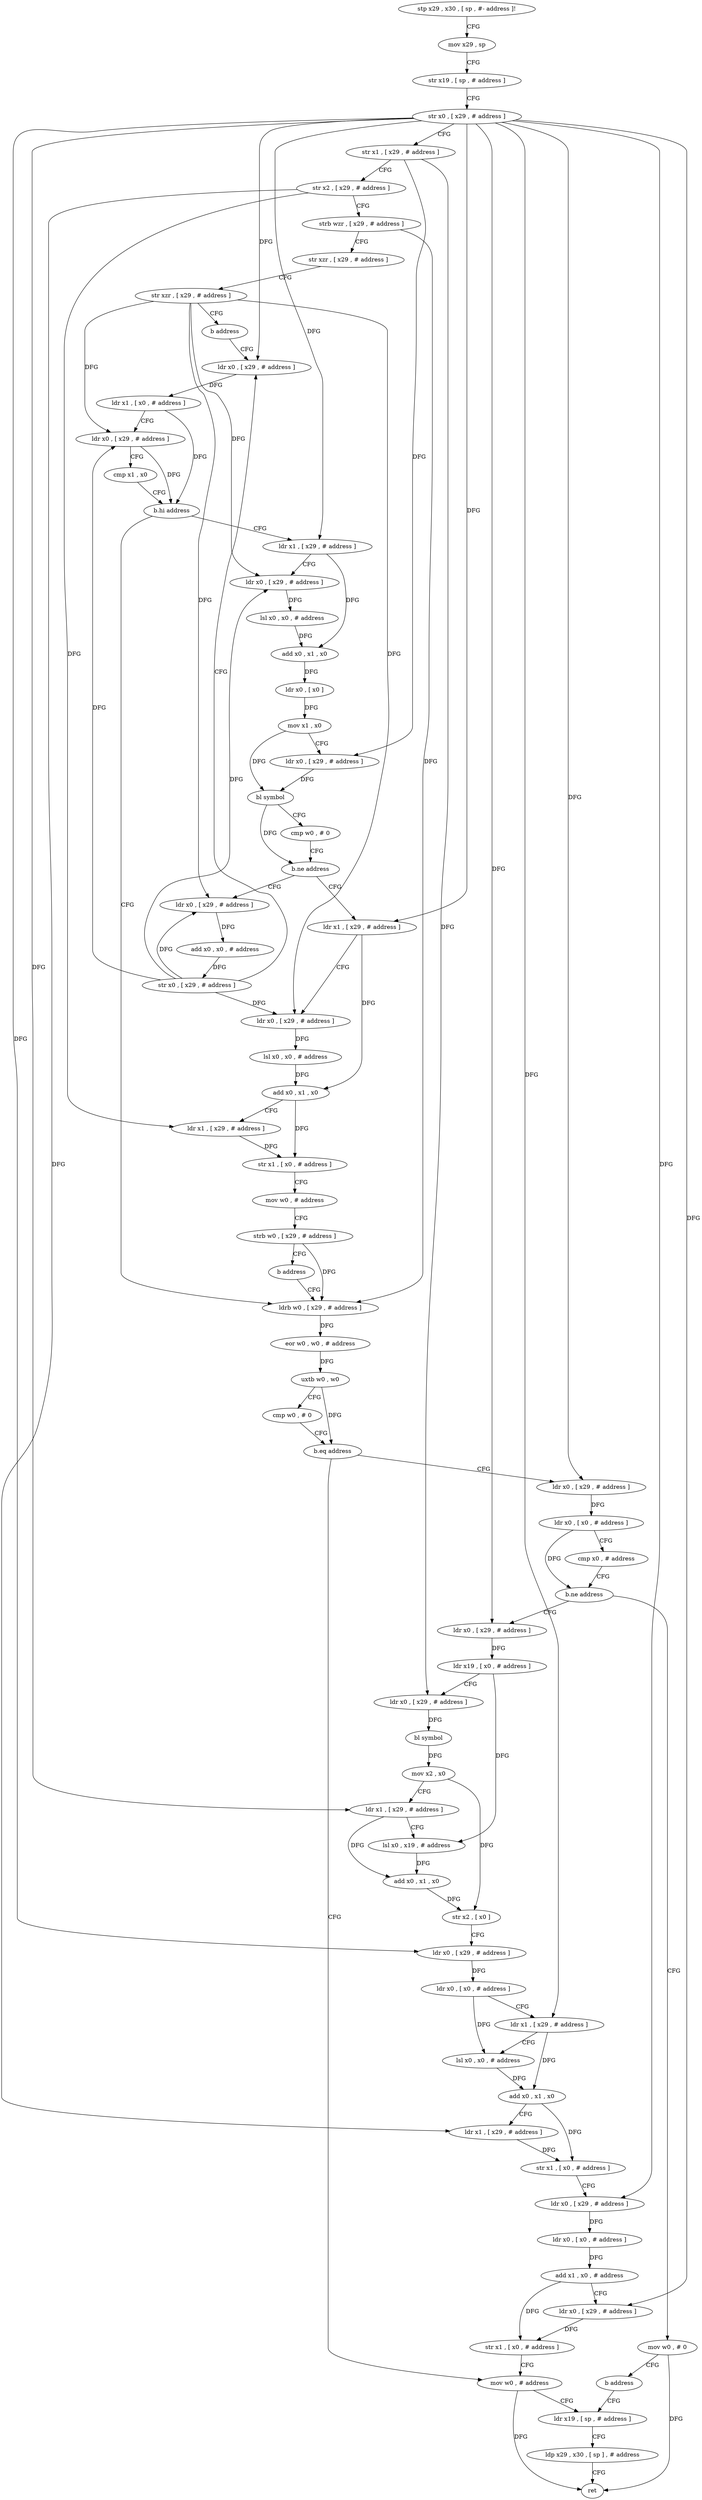 digraph "func" {
"184264" [label = "stp x29 , x30 , [ sp , #- address ]!" ]
"184268" [label = "mov x29 , sp" ]
"184272" [label = "str x19 , [ sp , # address ]" ]
"184276" [label = "str x0 , [ x29 , # address ]" ]
"184280" [label = "str x1 , [ x29 , # address ]" ]
"184284" [label = "str x2 , [ x29 , # address ]" ]
"184288" [label = "strb wzr , [ x29 , # address ]" ]
"184292" [label = "str xzr , [ x29 , # address ]" ]
"184296" [label = "str xzr , [ x29 , # address ]" ]
"184300" [label = "b address" ]
"184392" [label = "ldr x0 , [ x29 , # address ]" ]
"184396" [label = "ldr x1 , [ x0 , # address ]" ]
"184400" [label = "ldr x0 , [ x29 , # address ]" ]
"184404" [label = "cmp x1 , x0" ]
"184408" [label = "b.hi address" ]
"184304" [label = "ldr x1 , [ x29 , # address ]" ]
"184412" [label = "ldrb w0 , [ x29 , # address ]" ]
"184308" [label = "ldr x0 , [ x29 , # address ]" ]
"184312" [label = "lsl x0 , x0 , # address" ]
"184316" [label = "add x0 , x1 , x0" ]
"184320" [label = "ldr x0 , [ x0 ]" ]
"184324" [label = "mov x1 , x0" ]
"184328" [label = "ldr x0 , [ x29 , # address ]" ]
"184332" [label = "bl symbol" ]
"184336" [label = "cmp w0 , # 0" ]
"184340" [label = "b.ne address" ]
"184380" [label = "ldr x0 , [ x29 , # address ]" ]
"184344" [label = "ldr x1 , [ x29 , # address ]" ]
"184416" [label = "eor w0 , w0 , # address" ]
"184420" [label = "uxtb w0 , w0" ]
"184424" [label = "cmp w0 , # 0" ]
"184428" [label = "b.eq address" ]
"184540" [label = "mov w0 , # address" ]
"184432" [label = "ldr x0 , [ x29 , # address ]" ]
"184384" [label = "add x0 , x0 , # address" ]
"184388" [label = "str x0 , [ x29 , # address ]" ]
"184348" [label = "ldr x0 , [ x29 , # address ]" ]
"184352" [label = "lsl x0 , x0 , # address" ]
"184356" [label = "add x0 , x1 , x0" ]
"184360" [label = "ldr x1 , [ x29 , # address ]" ]
"184364" [label = "str x1 , [ x0 , # address ]" ]
"184368" [label = "mov w0 , # address" ]
"184372" [label = "strb w0 , [ x29 , # address ]" ]
"184376" [label = "b address" ]
"184544" [label = "ldr x19 , [ sp , # address ]" ]
"184436" [label = "ldr x0 , [ x0 , # address ]" ]
"184440" [label = "cmp x0 , # address" ]
"184444" [label = "b.ne address" ]
"184456" [label = "ldr x0 , [ x29 , # address ]" ]
"184448" [label = "mov w0 , # 0" ]
"184460" [label = "ldr x19 , [ x0 , # address ]" ]
"184464" [label = "ldr x0 , [ x29 , # address ]" ]
"184468" [label = "bl symbol" ]
"184472" [label = "mov x2 , x0" ]
"184476" [label = "ldr x1 , [ x29 , # address ]" ]
"184480" [label = "lsl x0 , x19 , # address" ]
"184484" [label = "add x0 , x1 , x0" ]
"184488" [label = "str x2 , [ x0 ]" ]
"184492" [label = "ldr x0 , [ x29 , # address ]" ]
"184496" [label = "ldr x0 , [ x0 , # address ]" ]
"184500" [label = "ldr x1 , [ x29 , # address ]" ]
"184504" [label = "lsl x0 , x0 , # address" ]
"184508" [label = "add x0 , x1 , x0" ]
"184512" [label = "ldr x1 , [ x29 , # address ]" ]
"184516" [label = "str x1 , [ x0 , # address ]" ]
"184520" [label = "ldr x0 , [ x29 , # address ]" ]
"184524" [label = "ldr x0 , [ x0 , # address ]" ]
"184528" [label = "add x1 , x0 , # address" ]
"184532" [label = "ldr x0 , [ x29 , # address ]" ]
"184536" [label = "str x1 , [ x0 , # address ]" ]
"184452" [label = "b address" ]
"184548" [label = "ldp x29 , x30 , [ sp ] , # address" ]
"184552" [label = "ret" ]
"184264" -> "184268" [ label = "CFG" ]
"184268" -> "184272" [ label = "CFG" ]
"184272" -> "184276" [ label = "CFG" ]
"184276" -> "184280" [ label = "CFG" ]
"184276" -> "184392" [ label = "DFG" ]
"184276" -> "184304" [ label = "DFG" ]
"184276" -> "184344" [ label = "DFG" ]
"184276" -> "184432" [ label = "DFG" ]
"184276" -> "184456" [ label = "DFG" ]
"184276" -> "184476" [ label = "DFG" ]
"184276" -> "184492" [ label = "DFG" ]
"184276" -> "184500" [ label = "DFG" ]
"184276" -> "184520" [ label = "DFG" ]
"184276" -> "184532" [ label = "DFG" ]
"184280" -> "184284" [ label = "CFG" ]
"184280" -> "184328" [ label = "DFG" ]
"184280" -> "184464" [ label = "DFG" ]
"184284" -> "184288" [ label = "CFG" ]
"184284" -> "184360" [ label = "DFG" ]
"184284" -> "184512" [ label = "DFG" ]
"184288" -> "184292" [ label = "CFG" ]
"184288" -> "184412" [ label = "DFG" ]
"184292" -> "184296" [ label = "CFG" ]
"184296" -> "184300" [ label = "CFG" ]
"184296" -> "184400" [ label = "DFG" ]
"184296" -> "184308" [ label = "DFG" ]
"184296" -> "184380" [ label = "DFG" ]
"184296" -> "184348" [ label = "DFG" ]
"184300" -> "184392" [ label = "CFG" ]
"184392" -> "184396" [ label = "DFG" ]
"184396" -> "184400" [ label = "CFG" ]
"184396" -> "184408" [ label = "DFG" ]
"184400" -> "184404" [ label = "CFG" ]
"184400" -> "184408" [ label = "DFG" ]
"184404" -> "184408" [ label = "CFG" ]
"184408" -> "184304" [ label = "CFG" ]
"184408" -> "184412" [ label = "CFG" ]
"184304" -> "184308" [ label = "CFG" ]
"184304" -> "184316" [ label = "DFG" ]
"184412" -> "184416" [ label = "DFG" ]
"184308" -> "184312" [ label = "DFG" ]
"184312" -> "184316" [ label = "DFG" ]
"184316" -> "184320" [ label = "DFG" ]
"184320" -> "184324" [ label = "DFG" ]
"184324" -> "184328" [ label = "CFG" ]
"184324" -> "184332" [ label = "DFG" ]
"184328" -> "184332" [ label = "DFG" ]
"184332" -> "184336" [ label = "CFG" ]
"184332" -> "184340" [ label = "DFG" ]
"184336" -> "184340" [ label = "CFG" ]
"184340" -> "184380" [ label = "CFG" ]
"184340" -> "184344" [ label = "CFG" ]
"184380" -> "184384" [ label = "DFG" ]
"184344" -> "184348" [ label = "CFG" ]
"184344" -> "184356" [ label = "DFG" ]
"184416" -> "184420" [ label = "DFG" ]
"184420" -> "184424" [ label = "CFG" ]
"184420" -> "184428" [ label = "DFG" ]
"184424" -> "184428" [ label = "CFG" ]
"184428" -> "184540" [ label = "CFG" ]
"184428" -> "184432" [ label = "CFG" ]
"184540" -> "184544" [ label = "CFG" ]
"184540" -> "184552" [ label = "DFG" ]
"184432" -> "184436" [ label = "DFG" ]
"184384" -> "184388" [ label = "DFG" ]
"184388" -> "184392" [ label = "CFG" ]
"184388" -> "184400" [ label = "DFG" ]
"184388" -> "184308" [ label = "DFG" ]
"184388" -> "184380" [ label = "DFG" ]
"184388" -> "184348" [ label = "DFG" ]
"184348" -> "184352" [ label = "DFG" ]
"184352" -> "184356" [ label = "DFG" ]
"184356" -> "184360" [ label = "CFG" ]
"184356" -> "184364" [ label = "DFG" ]
"184360" -> "184364" [ label = "DFG" ]
"184364" -> "184368" [ label = "CFG" ]
"184368" -> "184372" [ label = "CFG" ]
"184372" -> "184376" [ label = "CFG" ]
"184372" -> "184412" [ label = "DFG" ]
"184376" -> "184412" [ label = "CFG" ]
"184544" -> "184548" [ label = "CFG" ]
"184436" -> "184440" [ label = "CFG" ]
"184436" -> "184444" [ label = "DFG" ]
"184440" -> "184444" [ label = "CFG" ]
"184444" -> "184456" [ label = "CFG" ]
"184444" -> "184448" [ label = "CFG" ]
"184456" -> "184460" [ label = "DFG" ]
"184448" -> "184452" [ label = "CFG" ]
"184448" -> "184552" [ label = "DFG" ]
"184460" -> "184464" [ label = "CFG" ]
"184460" -> "184480" [ label = "DFG" ]
"184464" -> "184468" [ label = "DFG" ]
"184468" -> "184472" [ label = "DFG" ]
"184472" -> "184476" [ label = "CFG" ]
"184472" -> "184488" [ label = "DFG" ]
"184476" -> "184480" [ label = "CFG" ]
"184476" -> "184484" [ label = "DFG" ]
"184480" -> "184484" [ label = "DFG" ]
"184484" -> "184488" [ label = "DFG" ]
"184488" -> "184492" [ label = "CFG" ]
"184492" -> "184496" [ label = "DFG" ]
"184496" -> "184500" [ label = "CFG" ]
"184496" -> "184504" [ label = "DFG" ]
"184500" -> "184504" [ label = "CFG" ]
"184500" -> "184508" [ label = "DFG" ]
"184504" -> "184508" [ label = "DFG" ]
"184508" -> "184512" [ label = "CFG" ]
"184508" -> "184516" [ label = "DFG" ]
"184512" -> "184516" [ label = "DFG" ]
"184516" -> "184520" [ label = "CFG" ]
"184520" -> "184524" [ label = "DFG" ]
"184524" -> "184528" [ label = "DFG" ]
"184528" -> "184532" [ label = "CFG" ]
"184528" -> "184536" [ label = "DFG" ]
"184532" -> "184536" [ label = "DFG" ]
"184536" -> "184540" [ label = "CFG" ]
"184452" -> "184544" [ label = "CFG" ]
"184548" -> "184552" [ label = "CFG" ]
}
